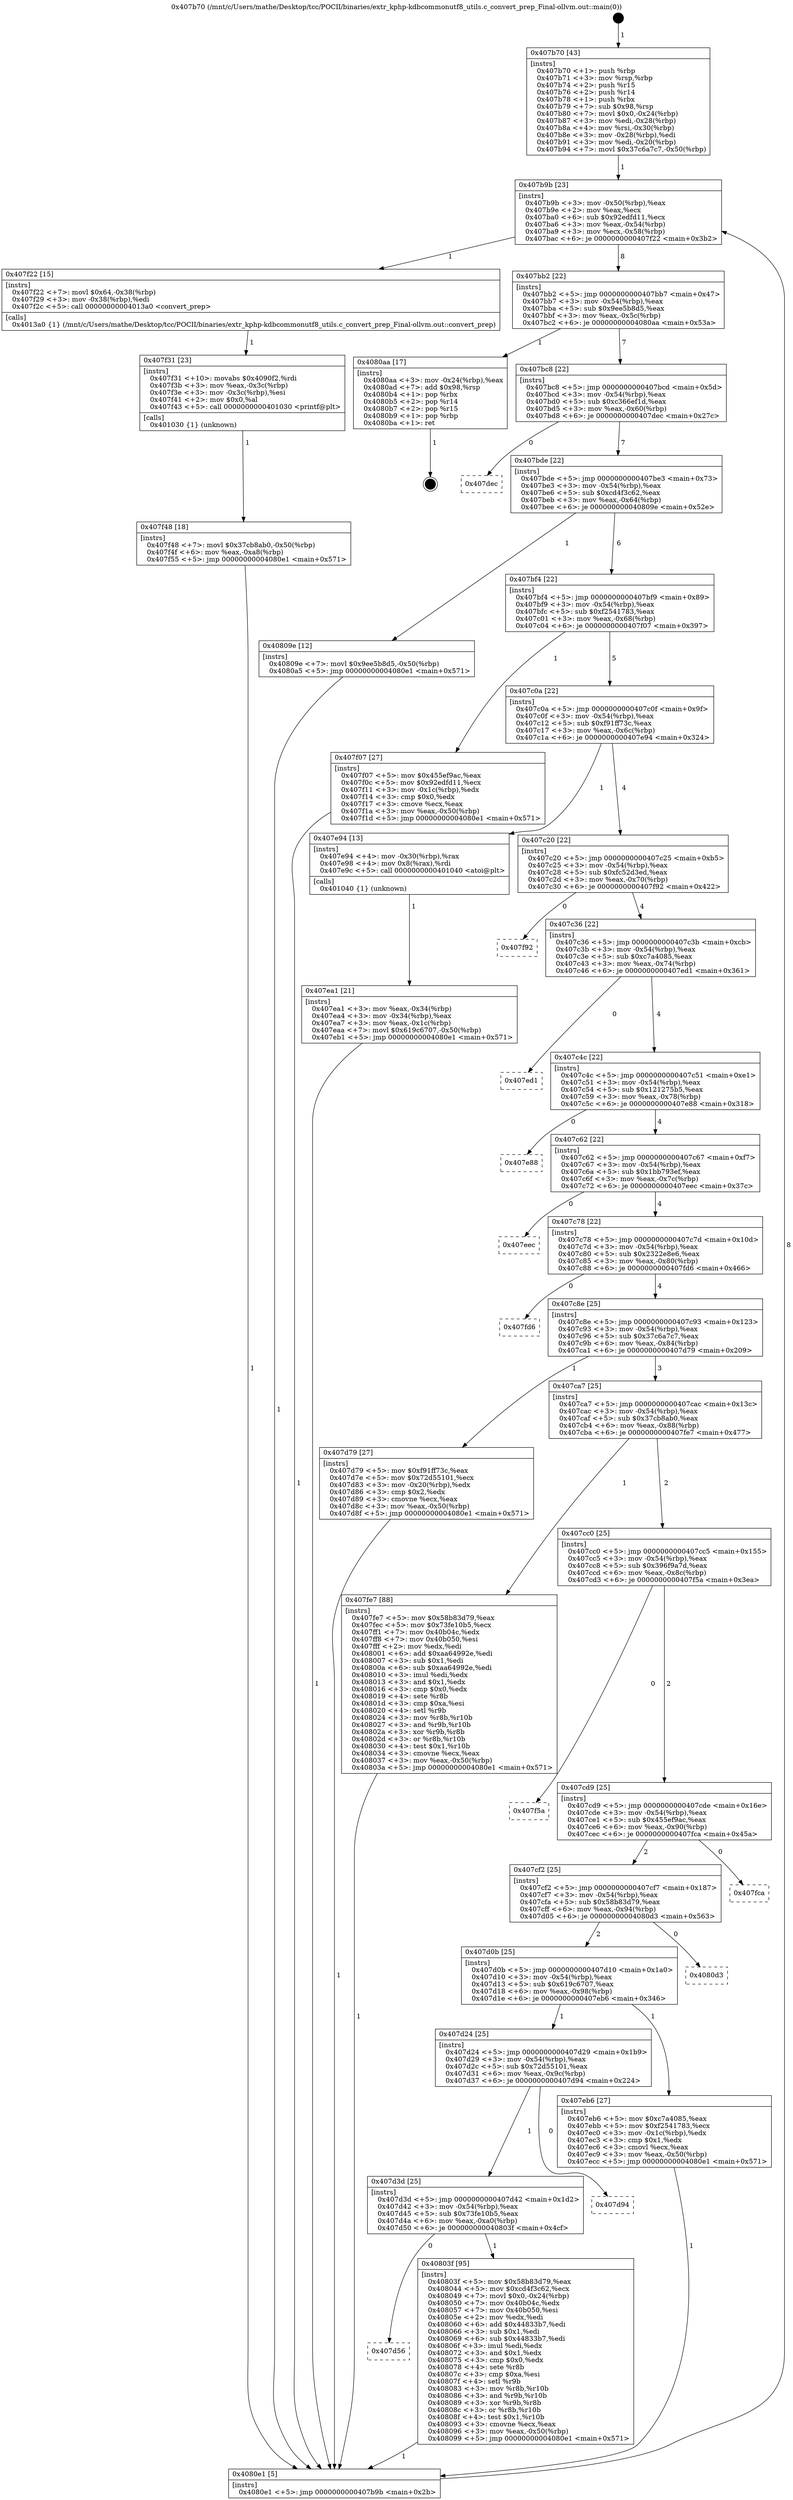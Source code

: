 digraph "0x407b70" {
  label = "0x407b70 (/mnt/c/Users/mathe/Desktop/tcc/POCII/binaries/extr_kphp-kdbcommonutf8_utils.c_convert_prep_Final-ollvm.out::main(0))"
  labelloc = "t"
  node[shape=record]

  Entry [label="",width=0.3,height=0.3,shape=circle,fillcolor=black,style=filled]
  "0x407b9b" [label="{
     0x407b9b [23]\l
     | [instrs]\l
     &nbsp;&nbsp;0x407b9b \<+3\>: mov -0x50(%rbp),%eax\l
     &nbsp;&nbsp;0x407b9e \<+2\>: mov %eax,%ecx\l
     &nbsp;&nbsp;0x407ba0 \<+6\>: sub $0x92edfd11,%ecx\l
     &nbsp;&nbsp;0x407ba6 \<+3\>: mov %eax,-0x54(%rbp)\l
     &nbsp;&nbsp;0x407ba9 \<+3\>: mov %ecx,-0x58(%rbp)\l
     &nbsp;&nbsp;0x407bac \<+6\>: je 0000000000407f22 \<main+0x3b2\>\l
  }"]
  "0x407f22" [label="{
     0x407f22 [15]\l
     | [instrs]\l
     &nbsp;&nbsp;0x407f22 \<+7\>: movl $0x64,-0x38(%rbp)\l
     &nbsp;&nbsp;0x407f29 \<+3\>: mov -0x38(%rbp),%edi\l
     &nbsp;&nbsp;0x407f2c \<+5\>: call 00000000004013a0 \<convert_prep\>\l
     | [calls]\l
     &nbsp;&nbsp;0x4013a0 \{1\} (/mnt/c/Users/mathe/Desktop/tcc/POCII/binaries/extr_kphp-kdbcommonutf8_utils.c_convert_prep_Final-ollvm.out::convert_prep)\l
  }"]
  "0x407bb2" [label="{
     0x407bb2 [22]\l
     | [instrs]\l
     &nbsp;&nbsp;0x407bb2 \<+5\>: jmp 0000000000407bb7 \<main+0x47\>\l
     &nbsp;&nbsp;0x407bb7 \<+3\>: mov -0x54(%rbp),%eax\l
     &nbsp;&nbsp;0x407bba \<+5\>: sub $0x9ee5b8d5,%eax\l
     &nbsp;&nbsp;0x407bbf \<+3\>: mov %eax,-0x5c(%rbp)\l
     &nbsp;&nbsp;0x407bc2 \<+6\>: je 00000000004080aa \<main+0x53a\>\l
  }"]
  Exit [label="",width=0.3,height=0.3,shape=circle,fillcolor=black,style=filled,peripheries=2]
  "0x4080aa" [label="{
     0x4080aa [17]\l
     | [instrs]\l
     &nbsp;&nbsp;0x4080aa \<+3\>: mov -0x24(%rbp),%eax\l
     &nbsp;&nbsp;0x4080ad \<+7\>: add $0x98,%rsp\l
     &nbsp;&nbsp;0x4080b4 \<+1\>: pop %rbx\l
     &nbsp;&nbsp;0x4080b5 \<+2\>: pop %r14\l
     &nbsp;&nbsp;0x4080b7 \<+2\>: pop %r15\l
     &nbsp;&nbsp;0x4080b9 \<+1\>: pop %rbp\l
     &nbsp;&nbsp;0x4080ba \<+1\>: ret\l
  }"]
  "0x407bc8" [label="{
     0x407bc8 [22]\l
     | [instrs]\l
     &nbsp;&nbsp;0x407bc8 \<+5\>: jmp 0000000000407bcd \<main+0x5d\>\l
     &nbsp;&nbsp;0x407bcd \<+3\>: mov -0x54(%rbp),%eax\l
     &nbsp;&nbsp;0x407bd0 \<+5\>: sub $0xc366ef1d,%eax\l
     &nbsp;&nbsp;0x407bd5 \<+3\>: mov %eax,-0x60(%rbp)\l
     &nbsp;&nbsp;0x407bd8 \<+6\>: je 0000000000407dec \<main+0x27c\>\l
  }"]
  "0x407d56" [label="{
     0x407d56\l
  }", style=dashed]
  "0x407dec" [label="{
     0x407dec\l
  }", style=dashed]
  "0x407bde" [label="{
     0x407bde [22]\l
     | [instrs]\l
     &nbsp;&nbsp;0x407bde \<+5\>: jmp 0000000000407be3 \<main+0x73\>\l
     &nbsp;&nbsp;0x407be3 \<+3\>: mov -0x54(%rbp),%eax\l
     &nbsp;&nbsp;0x407be6 \<+5\>: sub $0xcd4f3c62,%eax\l
     &nbsp;&nbsp;0x407beb \<+3\>: mov %eax,-0x64(%rbp)\l
     &nbsp;&nbsp;0x407bee \<+6\>: je 000000000040809e \<main+0x52e\>\l
  }"]
  "0x40803f" [label="{
     0x40803f [95]\l
     | [instrs]\l
     &nbsp;&nbsp;0x40803f \<+5\>: mov $0x58b83d79,%eax\l
     &nbsp;&nbsp;0x408044 \<+5\>: mov $0xcd4f3c62,%ecx\l
     &nbsp;&nbsp;0x408049 \<+7\>: movl $0x0,-0x24(%rbp)\l
     &nbsp;&nbsp;0x408050 \<+7\>: mov 0x40b04c,%edx\l
     &nbsp;&nbsp;0x408057 \<+7\>: mov 0x40b050,%esi\l
     &nbsp;&nbsp;0x40805e \<+2\>: mov %edx,%edi\l
     &nbsp;&nbsp;0x408060 \<+6\>: add $0x44833b7,%edi\l
     &nbsp;&nbsp;0x408066 \<+3\>: sub $0x1,%edi\l
     &nbsp;&nbsp;0x408069 \<+6\>: sub $0x44833b7,%edi\l
     &nbsp;&nbsp;0x40806f \<+3\>: imul %edi,%edx\l
     &nbsp;&nbsp;0x408072 \<+3\>: and $0x1,%edx\l
     &nbsp;&nbsp;0x408075 \<+3\>: cmp $0x0,%edx\l
     &nbsp;&nbsp;0x408078 \<+4\>: sete %r8b\l
     &nbsp;&nbsp;0x40807c \<+3\>: cmp $0xa,%esi\l
     &nbsp;&nbsp;0x40807f \<+4\>: setl %r9b\l
     &nbsp;&nbsp;0x408083 \<+3\>: mov %r8b,%r10b\l
     &nbsp;&nbsp;0x408086 \<+3\>: and %r9b,%r10b\l
     &nbsp;&nbsp;0x408089 \<+3\>: xor %r9b,%r8b\l
     &nbsp;&nbsp;0x40808c \<+3\>: or %r8b,%r10b\l
     &nbsp;&nbsp;0x40808f \<+4\>: test $0x1,%r10b\l
     &nbsp;&nbsp;0x408093 \<+3\>: cmovne %ecx,%eax\l
     &nbsp;&nbsp;0x408096 \<+3\>: mov %eax,-0x50(%rbp)\l
     &nbsp;&nbsp;0x408099 \<+5\>: jmp 00000000004080e1 \<main+0x571\>\l
  }"]
  "0x40809e" [label="{
     0x40809e [12]\l
     | [instrs]\l
     &nbsp;&nbsp;0x40809e \<+7\>: movl $0x9ee5b8d5,-0x50(%rbp)\l
     &nbsp;&nbsp;0x4080a5 \<+5\>: jmp 00000000004080e1 \<main+0x571\>\l
  }"]
  "0x407bf4" [label="{
     0x407bf4 [22]\l
     | [instrs]\l
     &nbsp;&nbsp;0x407bf4 \<+5\>: jmp 0000000000407bf9 \<main+0x89\>\l
     &nbsp;&nbsp;0x407bf9 \<+3\>: mov -0x54(%rbp),%eax\l
     &nbsp;&nbsp;0x407bfc \<+5\>: sub $0xf2541783,%eax\l
     &nbsp;&nbsp;0x407c01 \<+3\>: mov %eax,-0x68(%rbp)\l
     &nbsp;&nbsp;0x407c04 \<+6\>: je 0000000000407f07 \<main+0x397\>\l
  }"]
  "0x407d3d" [label="{
     0x407d3d [25]\l
     | [instrs]\l
     &nbsp;&nbsp;0x407d3d \<+5\>: jmp 0000000000407d42 \<main+0x1d2\>\l
     &nbsp;&nbsp;0x407d42 \<+3\>: mov -0x54(%rbp),%eax\l
     &nbsp;&nbsp;0x407d45 \<+5\>: sub $0x73fe10b5,%eax\l
     &nbsp;&nbsp;0x407d4a \<+6\>: mov %eax,-0xa0(%rbp)\l
     &nbsp;&nbsp;0x407d50 \<+6\>: je 000000000040803f \<main+0x4cf\>\l
  }"]
  "0x407f07" [label="{
     0x407f07 [27]\l
     | [instrs]\l
     &nbsp;&nbsp;0x407f07 \<+5\>: mov $0x455ef9ac,%eax\l
     &nbsp;&nbsp;0x407f0c \<+5\>: mov $0x92edfd11,%ecx\l
     &nbsp;&nbsp;0x407f11 \<+3\>: mov -0x1c(%rbp),%edx\l
     &nbsp;&nbsp;0x407f14 \<+3\>: cmp $0x0,%edx\l
     &nbsp;&nbsp;0x407f17 \<+3\>: cmove %ecx,%eax\l
     &nbsp;&nbsp;0x407f1a \<+3\>: mov %eax,-0x50(%rbp)\l
     &nbsp;&nbsp;0x407f1d \<+5\>: jmp 00000000004080e1 \<main+0x571\>\l
  }"]
  "0x407c0a" [label="{
     0x407c0a [22]\l
     | [instrs]\l
     &nbsp;&nbsp;0x407c0a \<+5\>: jmp 0000000000407c0f \<main+0x9f\>\l
     &nbsp;&nbsp;0x407c0f \<+3\>: mov -0x54(%rbp),%eax\l
     &nbsp;&nbsp;0x407c12 \<+5\>: sub $0xf91ff73c,%eax\l
     &nbsp;&nbsp;0x407c17 \<+3\>: mov %eax,-0x6c(%rbp)\l
     &nbsp;&nbsp;0x407c1a \<+6\>: je 0000000000407e94 \<main+0x324\>\l
  }"]
  "0x407d94" [label="{
     0x407d94\l
  }", style=dashed]
  "0x407e94" [label="{
     0x407e94 [13]\l
     | [instrs]\l
     &nbsp;&nbsp;0x407e94 \<+4\>: mov -0x30(%rbp),%rax\l
     &nbsp;&nbsp;0x407e98 \<+4\>: mov 0x8(%rax),%rdi\l
     &nbsp;&nbsp;0x407e9c \<+5\>: call 0000000000401040 \<atoi@plt\>\l
     | [calls]\l
     &nbsp;&nbsp;0x401040 \{1\} (unknown)\l
  }"]
  "0x407c20" [label="{
     0x407c20 [22]\l
     | [instrs]\l
     &nbsp;&nbsp;0x407c20 \<+5\>: jmp 0000000000407c25 \<main+0xb5\>\l
     &nbsp;&nbsp;0x407c25 \<+3\>: mov -0x54(%rbp),%eax\l
     &nbsp;&nbsp;0x407c28 \<+5\>: sub $0xfc52d3ed,%eax\l
     &nbsp;&nbsp;0x407c2d \<+3\>: mov %eax,-0x70(%rbp)\l
     &nbsp;&nbsp;0x407c30 \<+6\>: je 0000000000407f92 \<main+0x422\>\l
  }"]
  "0x407f48" [label="{
     0x407f48 [18]\l
     | [instrs]\l
     &nbsp;&nbsp;0x407f48 \<+7\>: movl $0x37cb8ab0,-0x50(%rbp)\l
     &nbsp;&nbsp;0x407f4f \<+6\>: mov %eax,-0xa8(%rbp)\l
     &nbsp;&nbsp;0x407f55 \<+5\>: jmp 00000000004080e1 \<main+0x571\>\l
  }"]
  "0x407f92" [label="{
     0x407f92\l
  }", style=dashed]
  "0x407c36" [label="{
     0x407c36 [22]\l
     | [instrs]\l
     &nbsp;&nbsp;0x407c36 \<+5\>: jmp 0000000000407c3b \<main+0xcb\>\l
     &nbsp;&nbsp;0x407c3b \<+3\>: mov -0x54(%rbp),%eax\l
     &nbsp;&nbsp;0x407c3e \<+5\>: sub $0xc7a4085,%eax\l
     &nbsp;&nbsp;0x407c43 \<+3\>: mov %eax,-0x74(%rbp)\l
     &nbsp;&nbsp;0x407c46 \<+6\>: je 0000000000407ed1 \<main+0x361\>\l
  }"]
  "0x407f31" [label="{
     0x407f31 [23]\l
     | [instrs]\l
     &nbsp;&nbsp;0x407f31 \<+10\>: movabs $0x4090f2,%rdi\l
     &nbsp;&nbsp;0x407f3b \<+3\>: mov %eax,-0x3c(%rbp)\l
     &nbsp;&nbsp;0x407f3e \<+3\>: mov -0x3c(%rbp),%esi\l
     &nbsp;&nbsp;0x407f41 \<+2\>: mov $0x0,%al\l
     &nbsp;&nbsp;0x407f43 \<+5\>: call 0000000000401030 \<printf@plt\>\l
     | [calls]\l
     &nbsp;&nbsp;0x401030 \{1\} (unknown)\l
  }"]
  "0x407ed1" [label="{
     0x407ed1\l
  }", style=dashed]
  "0x407c4c" [label="{
     0x407c4c [22]\l
     | [instrs]\l
     &nbsp;&nbsp;0x407c4c \<+5\>: jmp 0000000000407c51 \<main+0xe1\>\l
     &nbsp;&nbsp;0x407c51 \<+3\>: mov -0x54(%rbp),%eax\l
     &nbsp;&nbsp;0x407c54 \<+5\>: sub $0x121275b5,%eax\l
     &nbsp;&nbsp;0x407c59 \<+3\>: mov %eax,-0x78(%rbp)\l
     &nbsp;&nbsp;0x407c5c \<+6\>: je 0000000000407e88 \<main+0x318\>\l
  }"]
  "0x407d24" [label="{
     0x407d24 [25]\l
     | [instrs]\l
     &nbsp;&nbsp;0x407d24 \<+5\>: jmp 0000000000407d29 \<main+0x1b9\>\l
     &nbsp;&nbsp;0x407d29 \<+3\>: mov -0x54(%rbp),%eax\l
     &nbsp;&nbsp;0x407d2c \<+5\>: sub $0x72d55101,%eax\l
     &nbsp;&nbsp;0x407d31 \<+6\>: mov %eax,-0x9c(%rbp)\l
     &nbsp;&nbsp;0x407d37 \<+6\>: je 0000000000407d94 \<main+0x224\>\l
  }"]
  "0x407e88" [label="{
     0x407e88\l
  }", style=dashed]
  "0x407c62" [label="{
     0x407c62 [22]\l
     | [instrs]\l
     &nbsp;&nbsp;0x407c62 \<+5\>: jmp 0000000000407c67 \<main+0xf7\>\l
     &nbsp;&nbsp;0x407c67 \<+3\>: mov -0x54(%rbp),%eax\l
     &nbsp;&nbsp;0x407c6a \<+5\>: sub $0x1bb793ef,%eax\l
     &nbsp;&nbsp;0x407c6f \<+3\>: mov %eax,-0x7c(%rbp)\l
     &nbsp;&nbsp;0x407c72 \<+6\>: je 0000000000407eec \<main+0x37c\>\l
  }"]
  "0x407eb6" [label="{
     0x407eb6 [27]\l
     | [instrs]\l
     &nbsp;&nbsp;0x407eb6 \<+5\>: mov $0xc7a4085,%eax\l
     &nbsp;&nbsp;0x407ebb \<+5\>: mov $0xf2541783,%ecx\l
     &nbsp;&nbsp;0x407ec0 \<+3\>: mov -0x1c(%rbp),%edx\l
     &nbsp;&nbsp;0x407ec3 \<+3\>: cmp $0x1,%edx\l
     &nbsp;&nbsp;0x407ec6 \<+3\>: cmovl %ecx,%eax\l
     &nbsp;&nbsp;0x407ec9 \<+3\>: mov %eax,-0x50(%rbp)\l
     &nbsp;&nbsp;0x407ecc \<+5\>: jmp 00000000004080e1 \<main+0x571\>\l
  }"]
  "0x407eec" [label="{
     0x407eec\l
  }", style=dashed]
  "0x407c78" [label="{
     0x407c78 [22]\l
     | [instrs]\l
     &nbsp;&nbsp;0x407c78 \<+5\>: jmp 0000000000407c7d \<main+0x10d\>\l
     &nbsp;&nbsp;0x407c7d \<+3\>: mov -0x54(%rbp),%eax\l
     &nbsp;&nbsp;0x407c80 \<+5\>: sub $0x2322e8e6,%eax\l
     &nbsp;&nbsp;0x407c85 \<+3\>: mov %eax,-0x80(%rbp)\l
     &nbsp;&nbsp;0x407c88 \<+6\>: je 0000000000407fd6 \<main+0x466\>\l
  }"]
  "0x407d0b" [label="{
     0x407d0b [25]\l
     | [instrs]\l
     &nbsp;&nbsp;0x407d0b \<+5\>: jmp 0000000000407d10 \<main+0x1a0\>\l
     &nbsp;&nbsp;0x407d10 \<+3\>: mov -0x54(%rbp),%eax\l
     &nbsp;&nbsp;0x407d13 \<+5\>: sub $0x619c6707,%eax\l
     &nbsp;&nbsp;0x407d18 \<+6\>: mov %eax,-0x98(%rbp)\l
     &nbsp;&nbsp;0x407d1e \<+6\>: je 0000000000407eb6 \<main+0x346\>\l
  }"]
  "0x407fd6" [label="{
     0x407fd6\l
  }", style=dashed]
  "0x407c8e" [label="{
     0x407c8e [25]\l
     | [instrs]\l
     &nbsp;&nbsp;0x407c8e \<+5\>: jmp 0000000000407c93 \<main+0x123\>\l
     &nbsp;&nbsp;0x407c93 \<+3\>: mov -0x54(%rbp),%eax\l
     &nbsp;&nbsp;0x407c96 \<+5\>: sub $0x37c6a7c7,%eax\l
     &nbsp;&nbsp;0x407c9b \<+6\>: mov %eax,-0x84(%rbp)\l
     &nbsp;&nbsp;0x407ca1 \<+6\>: je 0000000000407d79 \<main+0x209\>\l
  }"]
  "0x4080d3" [label="{
     0x4080d3\l
  }", style=dashed]
  "0x407d79" [label="{
     0x407d79 [27]\l
     | [instrs]\l
     &nbsp;&nbsp;0x407d79 \<+5\>: mov $0xf91ff73c,%eax\l
     &nbsp;&nbsp;0x407d7e \<+5\>: mov $0x72d55101,%ecx\l
     &nbsp;&nbsp;0x407d83 \<+3\>: mov -0x20(%rbp),%edx\l
     &nbsp;&nbsp;0x407d86 \<+3\>: cmp $0x2,%edx\l
     &nbsp;&nbsp;0x407d89 \<+3\>: cmovne %ecx,%eax\l
     &nbsp;&nbsp;0x407d8c \<+3\>: mov %eax,-0x50(%rbp)\l
     &nbsp;&nbsp;0x407d8f \<+5\>: jmp 00000000004080e1 \<main+0x571\>\l
  }"]
  "0x407ca7" [label="{
     0x407ca7 [25]\l
     | [instrs]\l
     &nbsp;&nbsp;0x407ca7 \<+5\>: jmp 0000000000407cac \<main+0x13c\>\l
     &nbsp;&nbsp;0x407cac \<+3\>: mov -0x54(%rbp),%eax\l
     &nbsp;&nbsp;0x407caf \<+5\>: sub $0x37cb8ab0,%eax\l
     &nbsp;&nbsp;0x407cb4 \<+6\>: mov %eax,-0x88(%rbp)\l
     &nbsp;&nbsp;0x407cba \<+6\>: je 0000000000407fe7 \<main+0x477\>\l
  }"]
  "0x4080e1" [label="{
     0x4080e1 [5]\l
     | [instrs]\l
     &nbsp;&nbsp;0x4080e1 \<+5\>: jmp 0000000000407b9b \<main+0x2b\>\l
  }"]
  "0x407b70" [label="{
     0x407b70 [43]\l
     | [instrs]\l
     &nbsp;&nbsp;0x407b70 \<+1\>: push %rbp\l
     &nbsp;&nbsp;0x407b71 \<+3\>: mov %rsp,%rbp\l
     &nbsp;&nbsp;0x407b74 \<+2\>: push %r15\l
     &nbsp;&nbsp;0x407b76 \<+2\>: push %r14\l
     &nbsp;&nbsp;0x407b78 \<+1\>: push %rbx\l
     &nbsp;&nbsp;0x407b79 \<+7\>: sub $0x98,%rsp\l
     &nbsp;&nbsp;0x407b80 \<+7\>: movl $0x0,-0x24(%rbp)\l
     &nbsp;&nbsp;0x407b87 \<+3\>: mov %edi,-0x28(%rbp)\l
     &nbsp;&nbsp;0x407b8a \<+4\>: mov %rsi,-0x30(%rbp)\l
     &nbsp;&nbsp;0x407b8e \<+3\>: mov -0x28(%rbp),%edi\l
     &nbsp;&nbsp;0x407b91 \<+3\>: mov %edi,-0x20(%rbp)\l
     &nbsp;&nbsp;0x407b94 \<+7\>: movl $0x37c6a7c7,-0x50(%rbp)\l
  }"]
  "0x407ea1" [label="{
     0x407ea1 [21]\l
     | [instrs]\l
     &nbsp;&nbsp;0x407ea1 \<+3\>: mov %eax,-0x34(%rbp)\l
     &nbsp;&nbsp;0x407ea4 \<+3\>: mov -0x34(%rbp),%eax\l
     &nbsp;&nbsp;0x407ea7 \<+3\>: mov %eax,-0x1c(%rbp)\l
     &nbsp;&nbsp;0x407eaa \<+7\>: movl $0x619c6707,-0x50(%rbp)\l
     &nbsp;&nbsp;0x407eb1 \<+5\>: jmp 00000000004080e1 \<main+0x571\>\l
  }"]
  "0x407cf2" [label="{
     0x407cf2 [25]\l
     | [instrs]\l
     &nbsp;&nbsp;0x407cf2 \<+5\>: jmp 0000000000407cf7 \<main+0x187\>\l
     &nbsp;&nbsp;0x407cf7 \<+3\>: mov -0x54(%rbp),%eax\l
     &nbsp;&nbsp;0x407cfa \<+5\>: sub $0x58b83d79,%eax\l
     &nbsp;&nbsp;0x407cff \<+6\>: mov %eax,-0x94(%rbp)\l
     &nbsp;&nbsp;0x407d05 \<+6\>: je 00000000004080d3 \<main+0x563\>\l
  }"]
  "0x407fe7" [label="{
     0x407fe7 [88]\l
     | [instrs]\l
     &nbsp;&nbsp;0x407fe7 \<+5\>: mov $0x58b83d79,%eax\l
     &nbsp;&nbsp;0x407fec \<+5\>: mov $0x73fe10b5,%ecx\l
     &nbsp;&nbsp;0x407ff1 \<+7\>: mov 0x40b04c,%edx\l
     &nbsp;&nbsp;0x407ff8 \<+7\>: mov 0x40b050,%esi\l
     &nbsp;&nbsp;0x407fff \<+2\>: mov %edx,%edi\l
     &nbsp;&nbsp;0x408001 \<+6\>: add $0xaa64992e,%edi\l
     &nbsp;&nbsp;0x408007 \<+3\>: sub $0x1,%edi\l
     &nbsp;&nbsp;0x40800a \<+6\>: sub $0xaa64992e,%edi\l
     &nbsp;&nbsp;0x408010 \<+3\>: imul %edi,%edx\l
     &nbsp;&nbsp;0x408013 \<+3\>: and $0x1,%edx\l
     &nbsp;&nbsp;0x408016 \<+3\>: cmp $0x0,%edx\l
     &nbsp;&nbsp;0x408019 \<+4\>: sete %r8b\l
     &nbsp;&nbsp;0x40801d \<+3\>: cmp $0xa,%esi\l
     &nbsp;&nbsp;0x408020 \<+4\>: setl %r9b\l
     &nbsp;&nbsp;0x408024 \<+3\>: mov %r8b,%r10b\l
     &nbsp;&nbsp;0x408027 \<+3\>: and %r9b,%r10b\l
     &nbsp;&nbsp;0x40802a \<+3\>: xor %r9b,%r8b\l
     &nbsp;&nbsp;0x40802d \<+3\>: or %r8b,%r10b\l
     &nbsp;&nbsp;0x408030 \<+4\>: test $0x1,%r10b\l
     &nbsp;&nbsp;0x408034 \<+3\>: cmovne %ecx,%eax\l
     &nbsp;&nbsp;0x408037 \<+3\>: mov %eax,-0x50(%rbp)\l
     &nbsp;&nbsp;0x40803a \<+5\>: jmp 00000000004080e1 \<main+0x571\>\l
  }"]
  "0x407cc0" [label="{
     0x407cc0 [25]\l
     | [instrs]\l
     &nbsp;&nbsp;0x407cc0 \<+5\>: jmp 0000000000407cc5 \<main+0x155\>\l
     &nbsp;&nbsp;0x407cc5 \<+3\>: mov -0x54(%rbp),%eax\l
     &nbsp;&nbsp;0x407cc8 \<+5\>: sub $0x396f9a7d,%eax\l
     &nbsp;&nbsp;0x407ccd \<+6\>: mov %eax,-0x8c(%rbp)\l
     &nbsp;&nbsp;0x407cd3 \<+6\>: je 0000000000407f5a \<main+0x3ea\>\l
  }"]
  "0x407fca" [label="{
     0x407fca\l
  }", style=dashed]
  "0x407f5a" [label="{
     0x407f5a\l
  }", style=dashed]
  "0x407cd9" [label="{
     0x407cd9 [25]\l
     | [instrs]\l
     &nbsp;&nbsp;0x407cd9 \<+5\>: jmp 0000000000407cde \<main+0x16e\>\l
     &nbsp;&nbsp;0x407cde \<+3\>: mov -0x54(%rbp),%eax\l
     &nbsp;&nbsp;0x407ce1 \<+5\>: sub $0x455ef9ac,%eax\l
     &nbsp;&nbsp;0x407ce6 \<+6\>: mov %eax,-0x90(%rbp)\l
     &nbsp;&nbsp;0x407cec \<+6\>: je 0000000000407fca \<main+0x45a\>\l
  }"]
  Entry -> "0x407b70" [label=" 1"]
  "0x407b9b" -> "0x407f22" [label=" 1"]
  "0x407b9b" -> "0x407bb2" [label=" 8"]
  "0x4080aa" -> Exit [label=" 1"]
  "0x407bb2" -> "0x4080aa" [label=" 1"]
  "0x407bb2" -> "0x407bc8" [label=" 7"]
  "0x40809e" -> "0x4080e1" [label=" 1"]
  "0x407bc8" -> "0x407dec" [label=" 0"]
  "0x407bc8" -> "0x407bde" [label=" 7"]
  "0x40803f" -> "0x4080e1" [label=" 1"]
  "0x407bde" -> "0x40809e" [label=" 1"]
  "0x407bde" -> "0x407bf4" [label=" 6"]
  "0x407d3d" -> "0x407d56" [label=" 0"]
  "0x407bf4" -> "0x407f07" [label=" 1"]
  "0x407bf4" -> "0x407c0a" [label=" 5"]
  "0x407d3d" -> "0x40803f" [label=" 1"]
  "0x407c0a" -> "0x407e94" [label=" 1"]
  "0x407c0a" -> "0x407c20" [label=" 4"]
  "0x407d24" -> "0x407d3d" [label=" 1"]
  "0x407c20" -> "0x407f92" [label=" 0"]
  "0x407c20" -> "0x407c36" [label=" 4"]
  "0x407d24" -> "0x407d94" [label=" 0"]
  "0x407c36" -> "0x407ed1" [label=" 0"]
  "0x407c36" -> "0x407c4c" [label=" 4"]
  "0x407fe7" -> "0x4080e1" [label=" 1"]
  "0x407c4c" -> "0x407e88" [label=" 0"]
  "0x407c4c" -> "0x407c62" [label=" 4"]
  "0x407f48" -> "0x4080e1" [label=" 1"]
  "0x407c62" -> "0x407eec" [label=" 0"]
  "0x407c62" -> "0x407c78" [label=" 4"]
  "0x407f31" -> "0x407f48" [label=" 1"]
  "0x407c78" -> "0x407fd6" [label=" 0"]
  "0x407c78" -> "0x407c8e" [label=" 4"]
  "0x407f07" -> "0x4080e1" [label=" 1"]
  "0x407c8e" -> "0x407d79" [label=" 1"]
  "0x407c8e" -> "0x407ca7" [label=" 3"]
  "0x407d79" -> "0x4080e1" [label=" 1"]
  "0x407b70" -> "0x407b9b" [label=" 1"]
  "0x4080e1" -> "0x407b9b" [label=" 8"]
  "0x407e94" -> "0x407ea1" [label=" 1"]
  "0x407ea1" -> "0x4080e1" [label=" 1"]
  "0x407eb6" -> "0x4080e1" [label=" 1"]
  "0x407ca7" -> "0x407fe7" [label=" 1"]
  "0x407ca7" -> "0x407cc0" [label=" 2"]
  "0x407d0b" -> "0x407eb6" [label=" 1"]
  "0x407cc0" -> "0x407f5a" [label=" 0"]
  "0x407cc0" -> "0x407cd9" [label=" 2"]
  "0x407f22" -> "0x407f31" [label=" 1"]
  "0x407cd9" -> "0x407fca" [label=" 0"]
  "0x407cd9" -> "0x407cf2" [label=" 2"]
  "0x407d0b" -> "0x407d24" [label=" 1"]
  "0x407cf2" -> "0x4080d3" [label=" 0"]
  "0x407cf2" -> "0x407d0b" [label=" 2"]
}
